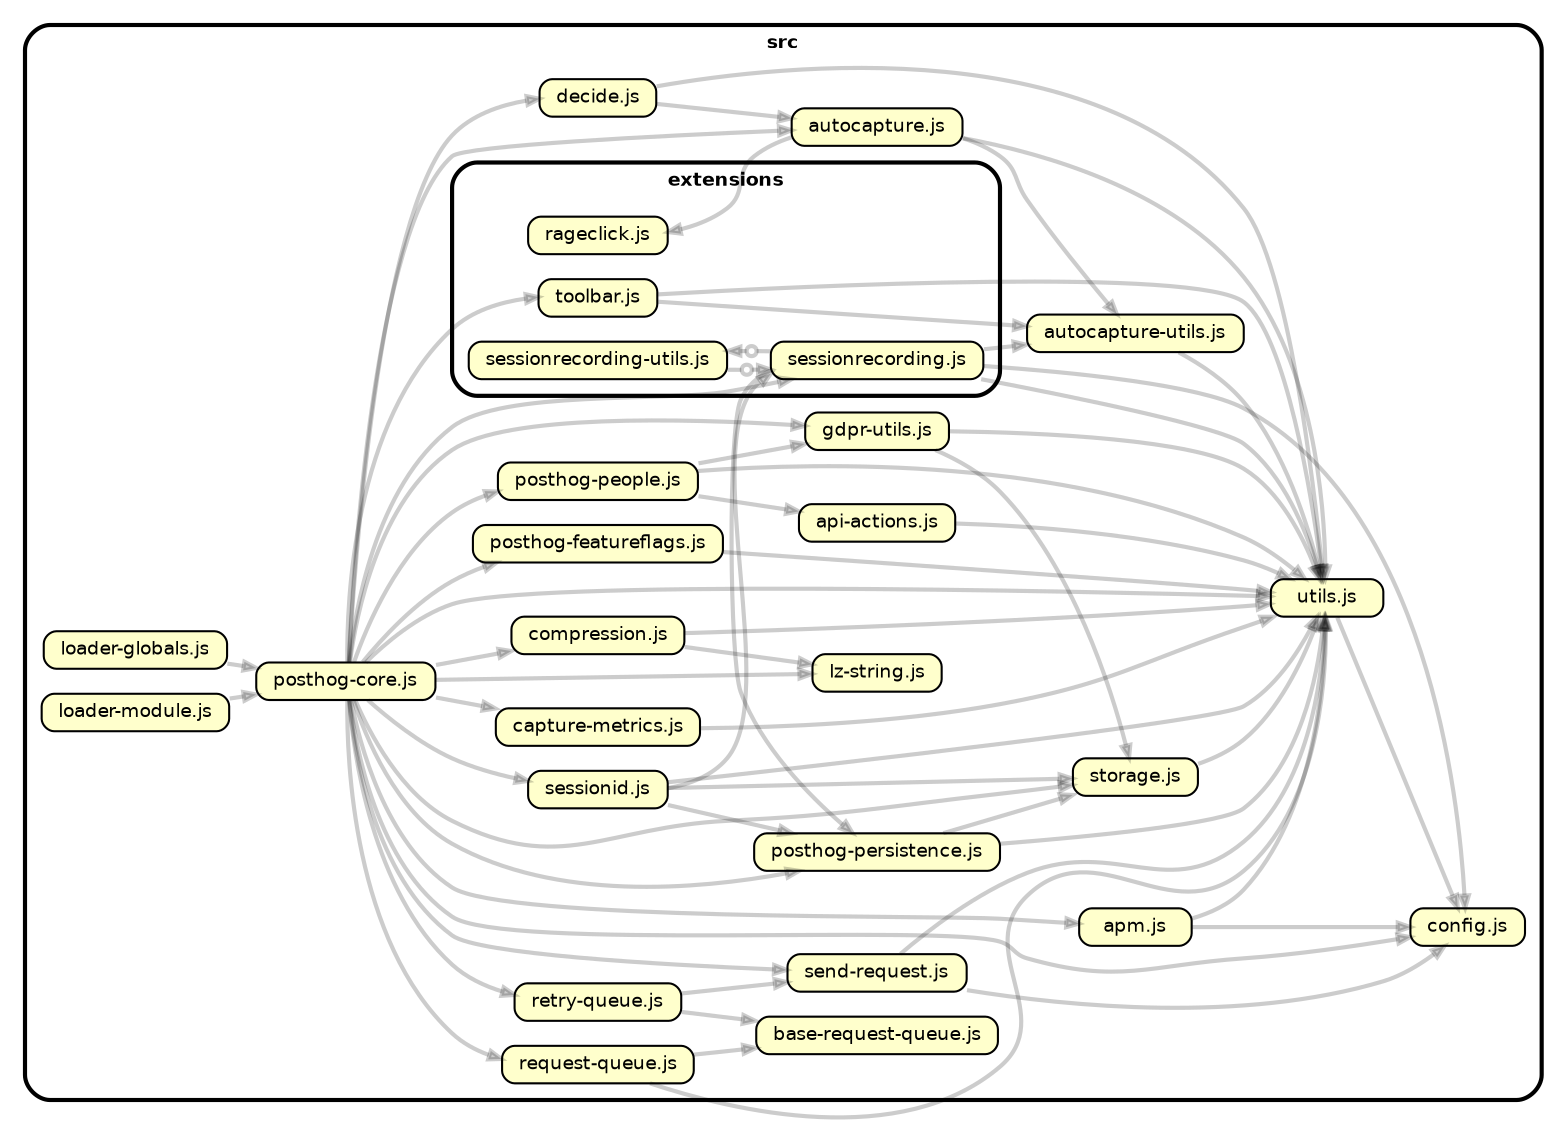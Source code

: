 strict digraph "dependency-cruiser output"{
    ordering="out" rankdir="LR" splines="true" overlap="false" nodesep="0.16" ranksep="0.18" fontname="Helvetica-bold" fontsize="9" style="rounded,bold,filled" fillcolor="#ffffff" compound="true"
    node [shape="box" style="rounded, filled" height="0.2" color="black" fillcolor="#ffffcc" fontcolor="black" fontname="Helvetica" fontsize="9"]
    edge [arrowhead="normal" arrowsize="0.6" penwidth="2.0" color="#00000033" fontname="Helvetica" fontsize="9"]

    subgraph "cluster_src" {label="src" "src/api-actions.js" [label=<api-actions.js> tooltip="api-actions.js" URL="src/api-actions.js" ] }
    "src/api-actions.js" -> "src/utils.js"
    subgraph "cluster_src" {label="src" "src/apm.js" [label=<apm.js> tooltip="apm.js" URL="src/apm.js" ] }
    "src/apm.js" -> "src/config.js"
    "src/apm.js" -> "src/utils.js"
    subgraph "cluster_src" {label="src" "src/autocapture-utils.js" [label=<autocapture-utils.js> tooltip="autocapture-utils.js" URL="src/autocapture-utils.js" ] }
    "src/autocapture-utils.js" -> "src/utils.js"
    subgraph "cluster_src" {label="src" "src/autocapture.js" [label=<autocapture.js> tooltip="autocapture.js" URL="src/autocapture.js" ] }
    "src/autocapture.js" -> "src/autocapture-utils.js"
    "src/autocapture.js" -> "src/extensions/rageclick.js"
    "src/autocapture.js" -> "src/utils.js"
    subgraph "cluster_src" {label="src" "src/base-request-queue.js" [label=<base-request-queue.js> tooltip="base-request-queue.js" URL="src/base-request-queue.js" ] }
    subgraph "cluster_src" {label="src" "src/capture-metrics.js" [label=<capture-metrics.js> tooltip="capture-metrics.js" URL="src/capture-metrics.js" ] }
    "src/capture-metrics.js" -> "src/utils.js"
    subgraph "cluster_src" {label="src" "src/compression.js" [label=<compression.js> tooltip="compression.js" URL="src/compression.js" ] }
    "src/compression.js" -> "src/lz-string.js"
    "src/compression.js" -> "src/utils.js"
    subgraph "cluster_src" {label="src" "src/config.js" [label=<config.js> tooltip="config.js" URL="src/config.js" ] }
    subgraph "cluster_src" {label="src" "src/decide.js" [label=<decide.js> tooltip="decide.js" URL="src/decide.js" ] }
    "src/decide.js" -> "src/autocapture.js"
    "src/decide.js" -> "src/utils.js"
    subgraph "cluster_src" {label="src" subgraph "cluster_src/extensions" {label="extensions" "src/extensions/rageclick.js" [label=<rageclick.js> tooltip="rageclick.js" URL="src/extensions/rageclick.js" ] } }
    subgraph "cluster_src" {label="src" subgraph "cluster_src/extensions" {label="extensions" "src/extensions/sessionrecording-utils.js" [label=<sessionrecording-utils.js> tooltip="sessionrecording-utils.js" URL="src/extensions/sessionrecording-utils.js" ] } }
    "src/extensions/sessionrecording-utils.js" -> "src/extensions/sessionrecording.js" [arrowhead="normalnoneodot"]
    subgraph "cluster_src" {label="src" subgraph "cluster_src/extensions" {label="extensions" "src/extensions/sessionrecording.js" [label=<sessionrecording.js> tooltip="sessionrecording.js" URL="src/extensions/sessionrecording.js" ] } }
    "src/extensions/sessionrecording.js" -> "src/autocapture-utils.js"
    "src/extensions/sessionrecording.js" -> "src/config.js"
    "src/extensions/sessionrecording.js" -> "src/posthog-persistence.js"
    "src/extensions/sessionrecording.js" -> "src/utils.js"
    "src/extensions/sessionrecording.js" -> "src/extensions/sessionrecording-utils.js" [arrowhead="normalnoneodot"]
    subgraph "cluster_src" {label="src" subgraph "cluster_src/extensions" {label="extensions" "src/extensions/toolbar.js" [label=<toolbar.js> tooltip="toolbar.js" URL="src/extensions/toolbar.js" ] } }
    "src/extensions/toolbar.js" -> "src/autocapture-utils.js"
    "src/extensions/toolbar.js" -> "src/utils.js"
    subgraph "cluster_src" {label="src" "src/gdpr-utils.js" [label=<gdpr-utils.js> tooltip="gdpr-utils.js" URL="src/gdpr-utils.js" ] }
    "src/gdpr-utils.js" -> "src/storage.js"
    "src/gdpr-utils.js" -> "src/utils.js"
    subgraph "cluster_src" {label="src" "src/loader-globals.js" [label=<loader-globals.js> tooltip="loader-globals.js" URL="src/loader-globals.js" ] }
    "src/loader-globals.js" -> "src/posthog-core.js"
    subgraph "cluster_src" {label="src" "src/loader-module.js" [label=<loader-module.js> tooltip="loader-module.js" URL="src/loader-module.js" ] }
    "src/loader-module.js" -> "src/posthog-core.js"
    subgraph "cluster_src" {label="src" "src/lz-string.js" [label=<lz-string.js> tooltip="lz-string.js" URL="src/lz-string.js" ] }
    subgraph "cluster_src" {label="src" "src/posthog-core.js" [label=<posthog-core.js> tooltip="posthog-core.js" URL="src/posthog-core.js" ] }
    "src/posthog-core.js" -> "src/apm.js"
    "src/posthog-core.js" -> "src/autocapture.js"
    "src/posthog-core.js" -> "src/capture-metrics.js"
    "src/posthog-core.js" -> "src/compression.js"
    "src/posthog-core.js" -> "src/config.js"
    "src/posthog-core.js" -> "src/decide.js"
    "src/posthog-core.js" -> "src/extensions/sessionrecording.js"
    "src/posthog-core.js" -> "src/extensions/toolbar.js"
    "src/posthog-core.js" -> "src/gdpr-utils.js"
    "src/posthog-core.js" -> "src/lz-string.js"
    "src/posthog-core.js" -> "src/posthog-featureflags.js"
    "src/posthog-core.js" -> "src/posthog-people.js"
    "src/posthog-core.js" -> "src/posthog-persistence.js"
    "src/posthog-core.js" -> "src/request-queue.js"
    "src/posthog-core.js" -> "src/retry-queue.js"
    "src/posthog-core.js" -> "src/send-request.js"
    "src/posthog-core.js" -> "src/sessionid.js"
    "src/posthog-core.js" -> "src/storage.js"
    "src/posthog-core.js" -> "src/utils.js"
    subgraph "cluster_src" {label="src" "src/posthog-featureflags.js" [label=<posthog-featureflags.js> tooltip="posthog-featureflags.js" URL="src/posthog-featureflags.js" ] }
    "src/posthog-featureflags.js" -> "src/utils.js"
    subgraph "cluster_src" {label="src" "src/posthog-people.js" [label=<posthog-people.js> tooltip="posthog-people.js" URL="src/posthog-people.js" ] }
    "src/posthog-people.js" -> "src/api-actions.js"
    "src/posthog-people.js" -> "src/gdpr-utils.js"
    "src/posthog-people.js" -> "src/utils.js"
    subgraph "cluster_src" {label="src" "src/posthog-persistence.js" [label=<posthog-persistence.js> tooltip="posthog-persistence.js" URL="src/posthog-persistence.js" ] }
    "src/posthog-persistence.js" -> "src/storage.js"
    "src/posthog-persistence.js" -> "src/utils.js"
    subgraph "cluster_src" {label="src" "src/request-queue.js" [label=<request-queue.js> tooltip="request-queue.js" URL="src/request-queue.js" ] }
    "src/request-queue.js" -> "src/base-request-queue.js"
    "src/request-queue.js" -> "src/utils.js"
    subgraph "cluster_src" {label="src" "src/retry-queue.js" [label=<retry-queue.js> tooltip="retry-queue.js" URL="src/retry-queue.js" ] }
    "src/retry-queue.js" -> "src/base-request-queue.js"
    "src/retry-queue.js" -> "src/send-request.js"
    subgraph "cluster_src" {label="src" "src/send-request.js" [label=<send-request.js> tooltip="send-request.js" URL="src/send-request.js" ] }
    "src/send-request.js" -> "src/config.js"
    "src/send-request.js" -> "src/utils.js"
    subgraph "cluster_src" {label="src" "src/sessionid.js" [label=<sessionid.js> tooltip="sessionid.js" URL="src/sessionid.js" ] }
    "src/sessionid.js" -> "src/extensions/sessionrecording.js"
    "src/sessionid.js" -> "src/posthog-persistence.js"
    "src/sessionid.js" -> "src/storage.js"
    "src/sessionid.js" -> "src/utils.js"
    subgraph "cluster_src" {label="src" "src/storage.js" [label=<storage.js> tooltip="storage.js" URL="src/storage.js" ] }
    "src/storage.js" -> "src/utils.js"
    subgraph "cluster_src" {label="src" "src/utils.js" [label=<utils.js> tooltip="utils.js" URL="src/utils.js" ] }
    "src/utils.js" -> "src/config.js"
}
